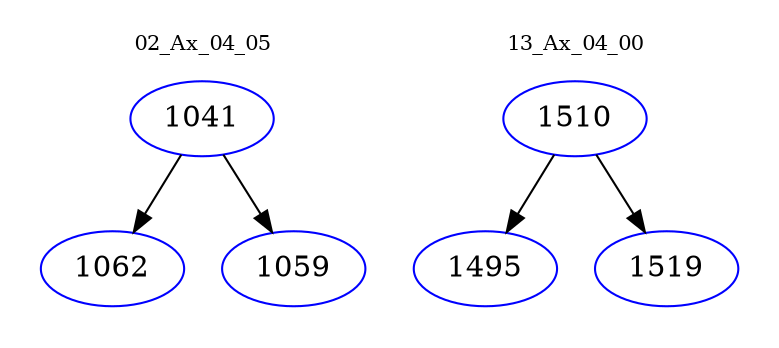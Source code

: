 digraph{
subgraph cluster_0 {
color = white
label = "02_Ax_04_05";
fontsize=10;
T0_1041 [label="1041", color="blue"]
T0_1041 -> T0_1062 [color="black"]
T0_1062 [label="1062", color="blue"]
T0_1041 -> T0_1059 [color="black"]
T0_1059 [label="1059", color="blue"]
}
subgraph cluster_1 {
color = white
label = "13_Ax_04_00";
fontsize=10;
T1_1510 [label="1510", color="blue"]
T1_1510 -> T1_1495 [color="black"]
T1_1495 [label="1495", color="blue"]
T1_1510 -> T1_1519 [color="black"]
T1_1519 [label="1519", color="blue"]
}
}
